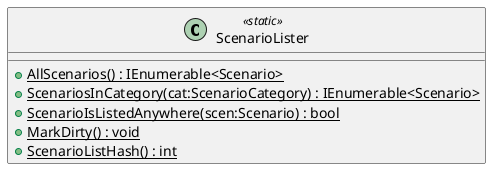 @startuml
class ScenarioLister <<static>> {
    + {static} AllScenarios() : IEnumerable<Scenario>
    + {static} ScenariosInCategory(cat:ScenarioCategory) : IEnumerable<Scenario>
    + {static} ScenarioIsListedAnywhere(scen:Scenario) : bool
    + {static} MarkDirty() : void
    + {static} ScenarioListHash() : int
}
@enduml
